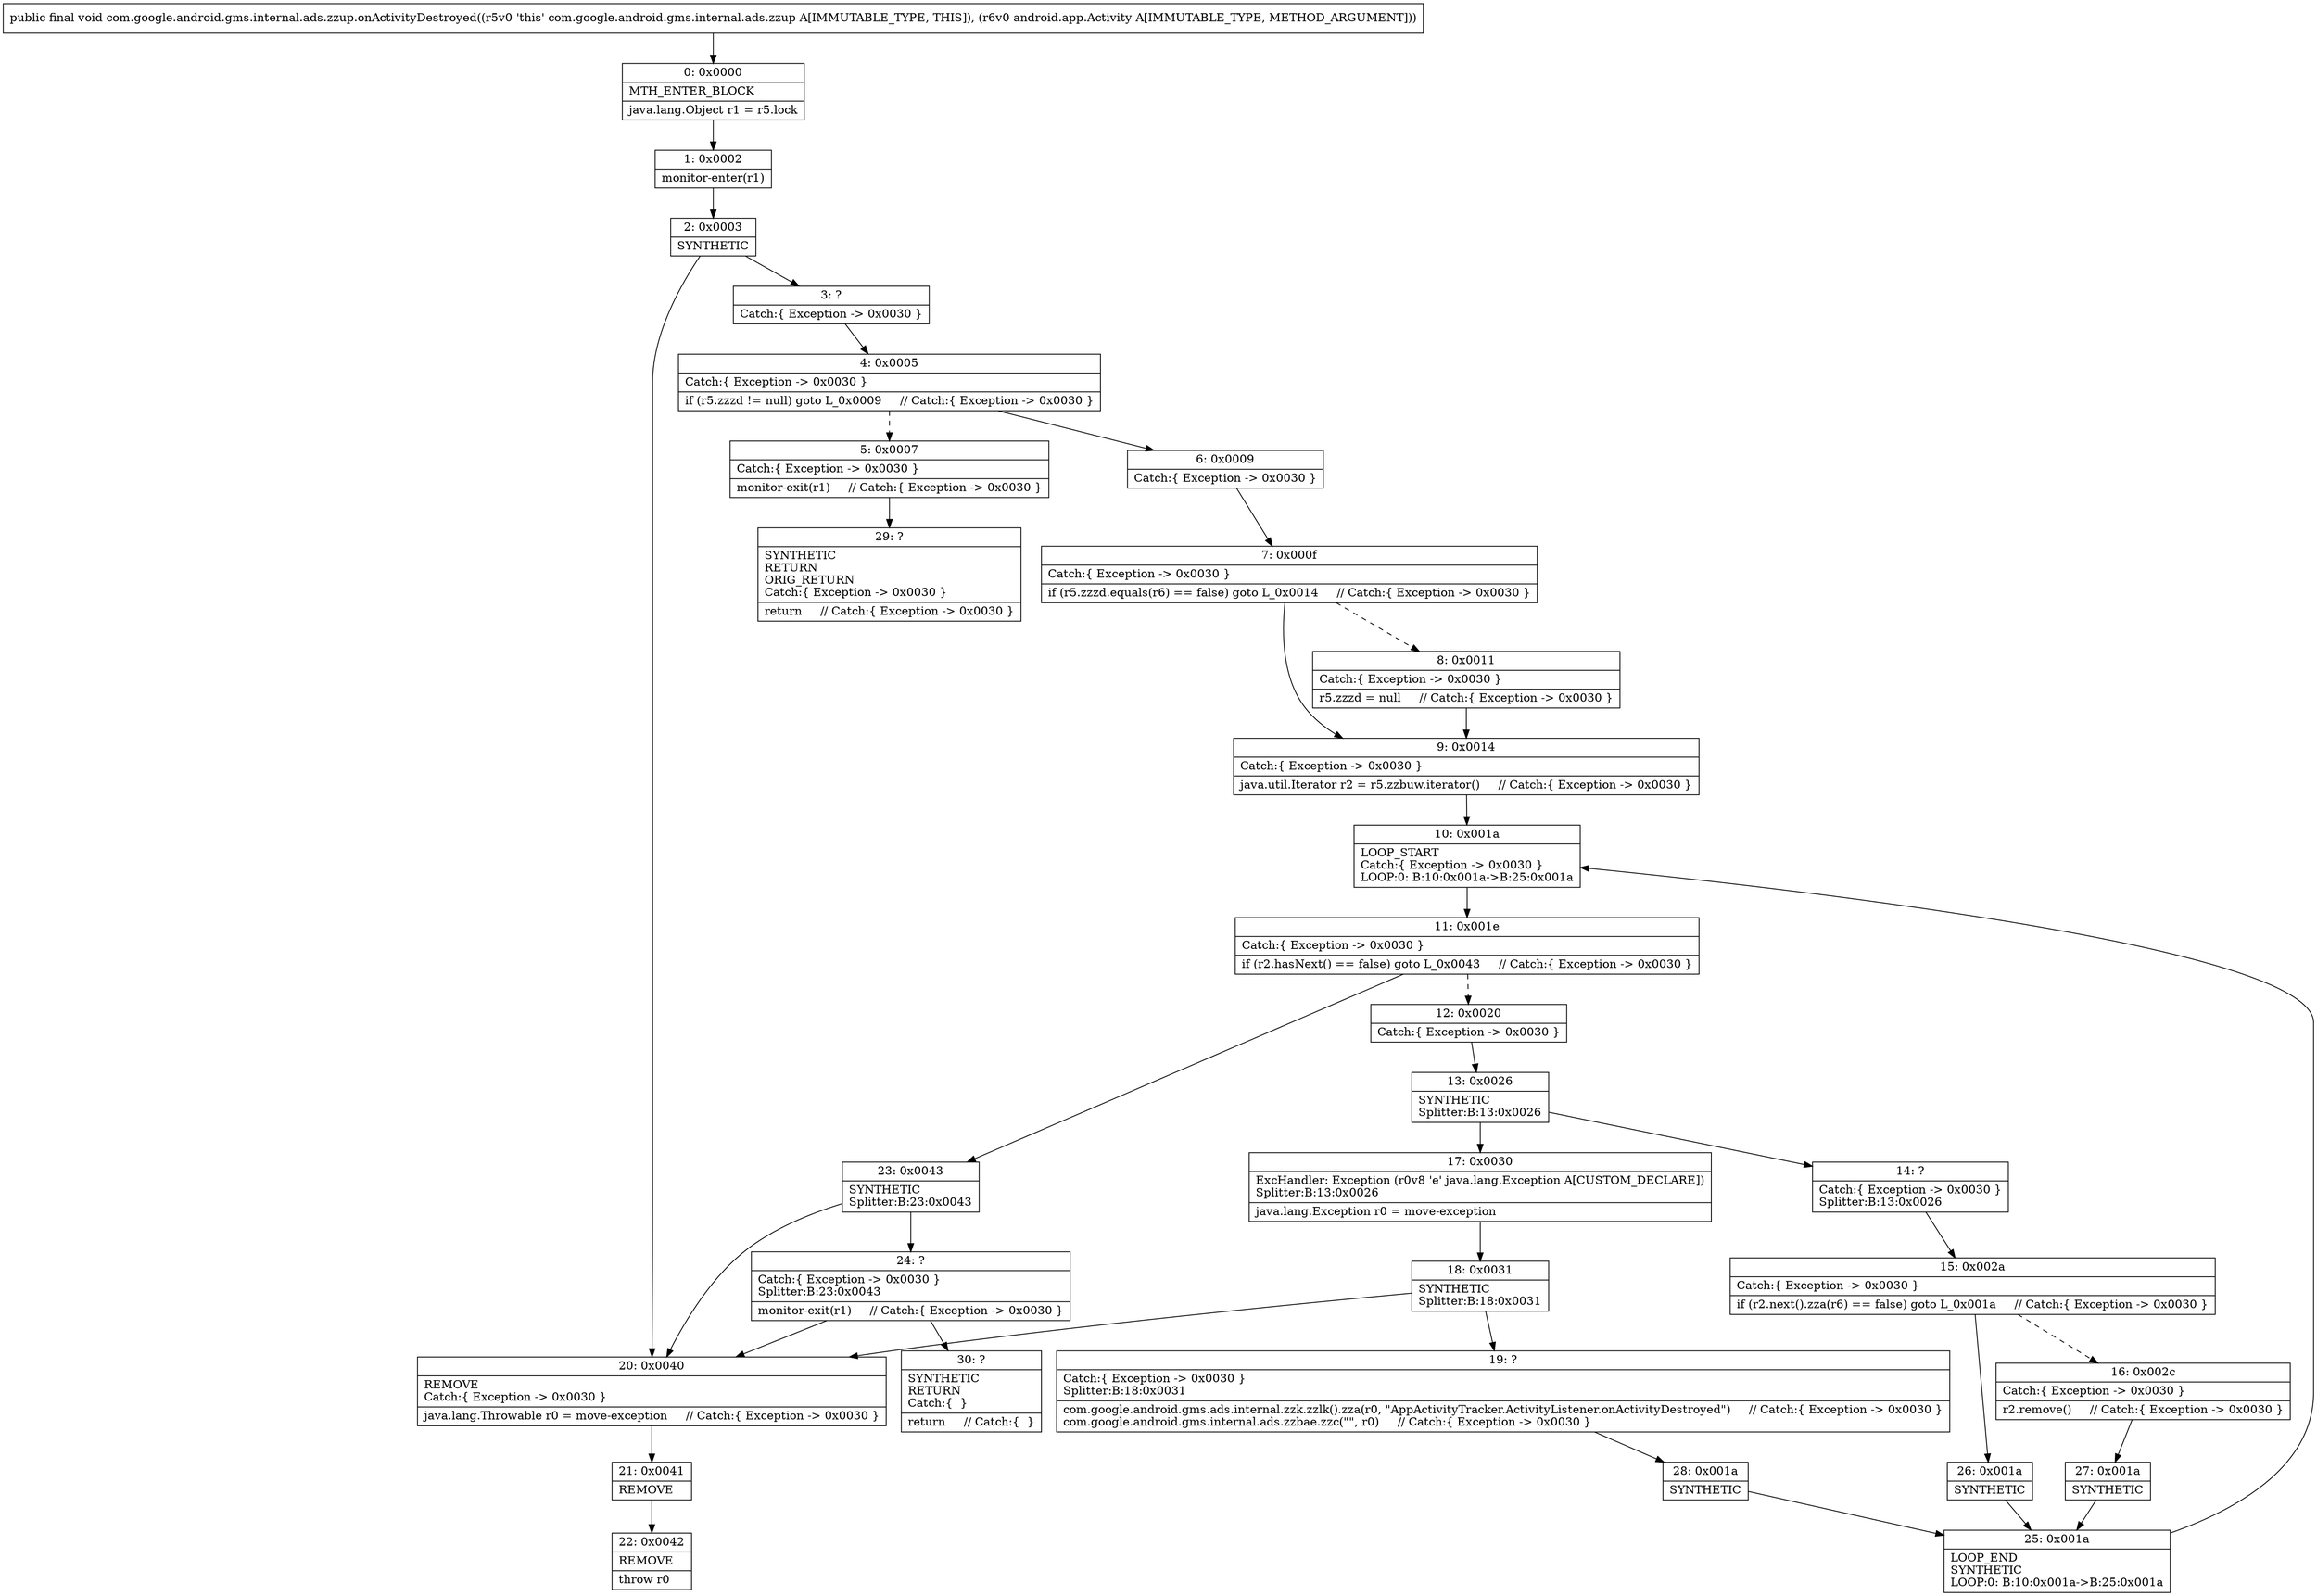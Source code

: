 digraph "CFG forcom.google.android.gms.internal.ads.zzup.onActivityDestroyed(Landroid\/app\/Activity;)V" {
Node_0 [shape=record,label="{0\:\ 0x0000|MTH_ENTER_BLOCK\l|java.lang.Object r1 = r5.lock\l}"];
Node_1 [shape=record,label="{1\:\ 0x0002|monitor\-enter(r1)\l}"];
Node_2 [shape=record,label="{2\:\ 0x0003|SYNTHETIC\l}"];
Node_3 [shape=record,label="{3\:\ ?|Catch:\{ Exception \-\> 0x0030 \}\l}"];
Node_4 [shape=record,label="{4\:\ 0x0005|Catch:\{ Exception \-\> 0x0030 \}\l|if (r5.zzzd != null) goto L_0x0009     \/\/ Catch:\{ Exception \-\> 0x0030 \}\l}"];
Node_5 [shape=record,label="{5\:\ 0x0007|Catch:\{ Exception \-\> 0x0030 \}\l|monitor\-exit(r1)     \/\/ Catch:\{ Exception \-\> 0x0030 \}\l}"];
Node_6 [shape=record,label="{6\:\ 0x0009|Catch:\{ Exception \-\> 0x0030 \}\l}"];
Node_7 [shape=record,label="{7\:\ 0x000f|Catch:\{ Exception \-\> 0x0030 \}\l|if (r5.zzzd.equals(r6) == false) goto L_0x0014     \/\/ Catch:\{ Exception \-\> 0x0030 \}\l}"];
Node_8 [shape=record,label="{8\:\ 0x0011|Catch:\{ Exception \-\> 0x0030 \}\l|r5.zzzd = null     \/\/ Catch:\{ Exception \-\> 0x0030 \}\l}"];
Node_9 [shape=record,label="{9\:\ 0x0014|Catch:\{ Exception \-\> 0x0030 \}\l|java.util.Iterator r2 = r5.zzbuw.iterator()     \/\/ Catch:\{ Exception \-\> 0x0030 \}\l}"];
Node_10 [shape=record,label="{10\:\ 0x001a|LOOP_START\lCatch:\{ Exception \-\> 0x0030 \}\lLOOP:0: B:10:0x001a\-\>B:25:0x001a\l}"];
Node_11 [shape=record,label="{11\:\ 0x001e|Catch:\{ Exception \-\> 0x0030 \}\l|if (r2.hasNext() == false) goto L_0x0043     \/\/ Catch:\{ Exception \-\> 0x0030 \}\l}"];
Node_12 [shape=record,label="{12\:\ 0x0020|Catch:\{ Exception \-\> 0x0030 \}\l}"];
Node_13 [shape=record,label="{13\:\ 0x0026|SYNTHETIC\lSplitter:B:13:0x0026\l}"];
Node_14 [shape=record,label="{14\:\ ?|Catch:\{ Exception \-\> 0x0030 \}\lSplitter:B:13:0x0026\l}"];
Node_15 [shape=record,label="{15\:\ 0x002a|Catch:\{ Exception \-\> 0x0030 \}\l|if (r2.next().zza(r6) == false) goto L_0x001a     \/\/ Catch:\{ Exception \-\> 0x0030 \}\l}"];
Node_16 [shape=record,label="{16\:\ 0x002c|Catch:\{ Exception \-\> 0x0030 \}\l|r2.remove()     \/\/ Catch:\{ Exception \-\> 0x0030 \}\l}"];
Node_17 [shape=record,label="{17\:\ 0x0030|ExcHandler: Exception (r0v8 'e' java.lang.Exception A[CUSTOM_DECLARE])\lSplitter:B:13:0x0026\l|java.lang.Exception r0 = move\-exception\l}"];
Node_18 [shape=record,label="{18\:\ 0x0031|SYNTHETIC\lSplitter:B:18:0x0031\l}"];
Node_19 [shape=record,label="{19\:\ ?|Catch:\{ Exception \-\> 0x0030 \}\lSplitter:B:18:0x0031\l|com.google.android.gms.ads.internal.zzk.zzlk().zza(r0, \"AppActivityTracker.ActivityListener.onActivityDestroyed\")     \/\/ Catch:\{ Exception \-\> 0x0030 \}\lcom.google.android.gms.internal.ads.zzbae.zzc(\"\", r0)     \/\/ Catch:\{ Exception \-\> 0x0030 \}\l}"];
Node_20 [shape=record,label="{20\:\ 0x0040|REMOVE\lCatch:\{ Exception \-\> 0x0030 \}\l|java.lang.Throwable r0 = move\-exception     \/\/ Catch:\{ Exception \-\> 0x0030 \}\l}"];
Node_21 [shape=record,label="{21\:\ 0x0041|REMOVE\l}"];
Node_22 [shape=record,label="{22\:\ 0x0042|REMOVE\l|throw r0\l}"];
Node_23 [shape=record,label="{23\:\ 0x0043|SYNTHETIC\lSplitter:B:23:0x0043\l}"];
Node_24 [shape=record,label="{24\:\ ?|Catch:\{ Exception \-\> 0x0030 \}\lSplitter:B:23:0x0043\l|monitor\-exit(r1)     \/\/ Catch:\{ Exception \-\> 0x0030 \}\l}"];
Node_25 [shape=record,label="{25\:\ 0x001a|LOOP_END\lSYNTHETIC\lLOOP:0: B:10:0x001a\-\>B:25:0x001a\l}"];
Node_26 [shape=record,label="{26\:\ 0x001a|SYNTHETIC\l}"];
Node_27 [shape=record,label="{27\:\ 0x001a|SYNTHETIC\l}"];
Node_28 [shape=record,label="{28\:\ 0x001a|SYNTHETIC\l}"];
Node_29 [shape=record,label="{29\:\ ?|SYNTHETIC\lRETURN\lORIG_RETURN\lCatch:\{ Exception \-\> 0x0030 \}\l|return     \/\/ Catch:\{ Exception \-\> 0x0030 \}\l}"];
Node_30 [shape=record,label="{30\:\ ?|SYNTHETIC\lRETURN\lCatch:\{  \}\l|return     \/\/ Catch:\{  \}\l}"];
MethodNode[shape=record,label="{public final void com.google.android.gms.internal.ads.zzup.onActivityDestroyed((r5v0 'this' com.google.android.gms.internal.ads.zzup A[IMMUTABLE_TYPE, THIS]), (r6v0 android.app.Activity A[IMMUTABLE_TYPE, METHOD_ARGUMENT])) }"];
MethodNode -> Node_0;
Node_0 -> Node_1;
Node_1 -> Node_2;
Node_2 -> Node_3;
Node_2 -> Node_20;
Node_3 -> Node_4;
Node_4 -> Node_5[style=dashed];
Node_4 -> Node_6;
Node_5 -> Node_29;
Node_6 -> Node_7;
Node_7 -> Node_8[style=dashed];
Node_7 -> Node_9;
Node_8 -> Node_9;
Node_9 -> Node_10;
Node_10 -> Node_11;
Node_11 -> Node_12[style=dashed];
Node_11 -> Node_23;
Node_12 -> Node_13;
Node_13 -> Node_14;
Node_13 -> Node_17;
Node_14 -> Node_15;
Node_15 -> Node_16[style=dashed];
Node_15 -> Node_26;
Node_16 -> Node_27;
Node_17 -> Node_18;
Node_18 -> Node_19;
Node_18 -> Node_20;
Node_19 -> Node_28;
Node_20 -> Node_21;
Node_21 -> Node_22;
Node_23 -> Node_24;
Node_23 -> Node_20;
Node_24 -> Node_20;
Node_24 -> Node_30;
Node_25 -> Node_10;
Node_26 -> Node_25;
Node_27 -> Node_25;
Node_28 -> Node_25;
}

